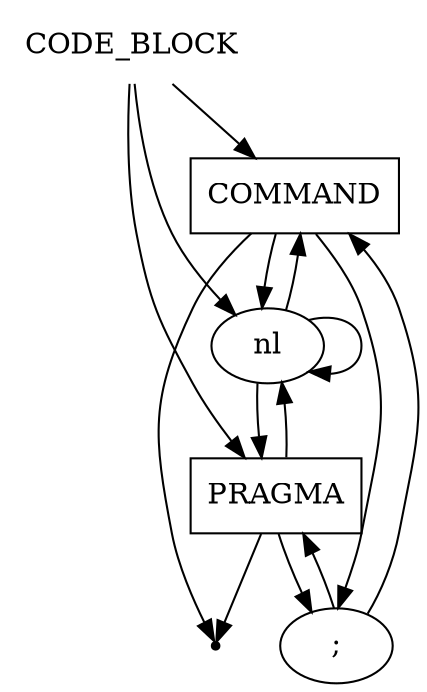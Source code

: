 digraph CODE_BLOCK {
    start [label=CODE_BLOCK shape=plaintext]
    command [label=COMMAND shape=box]
    pragma [label=PRAGMA shape=box]
    nl [label="nl" shape=oval]
    semicol [label=";" shape=oval]
    end [label="" shape=point]
    start -> command
    start -> pragma
    start -> nl
    command -> nl
    command -> semicol
    command -> end
    pragma -> nl
    pragma -> semicol
    pragma -> end
    nl -> command
    nl -> pragma
    nl -> nl
    semicol -> command
    semicol -> pragma
}